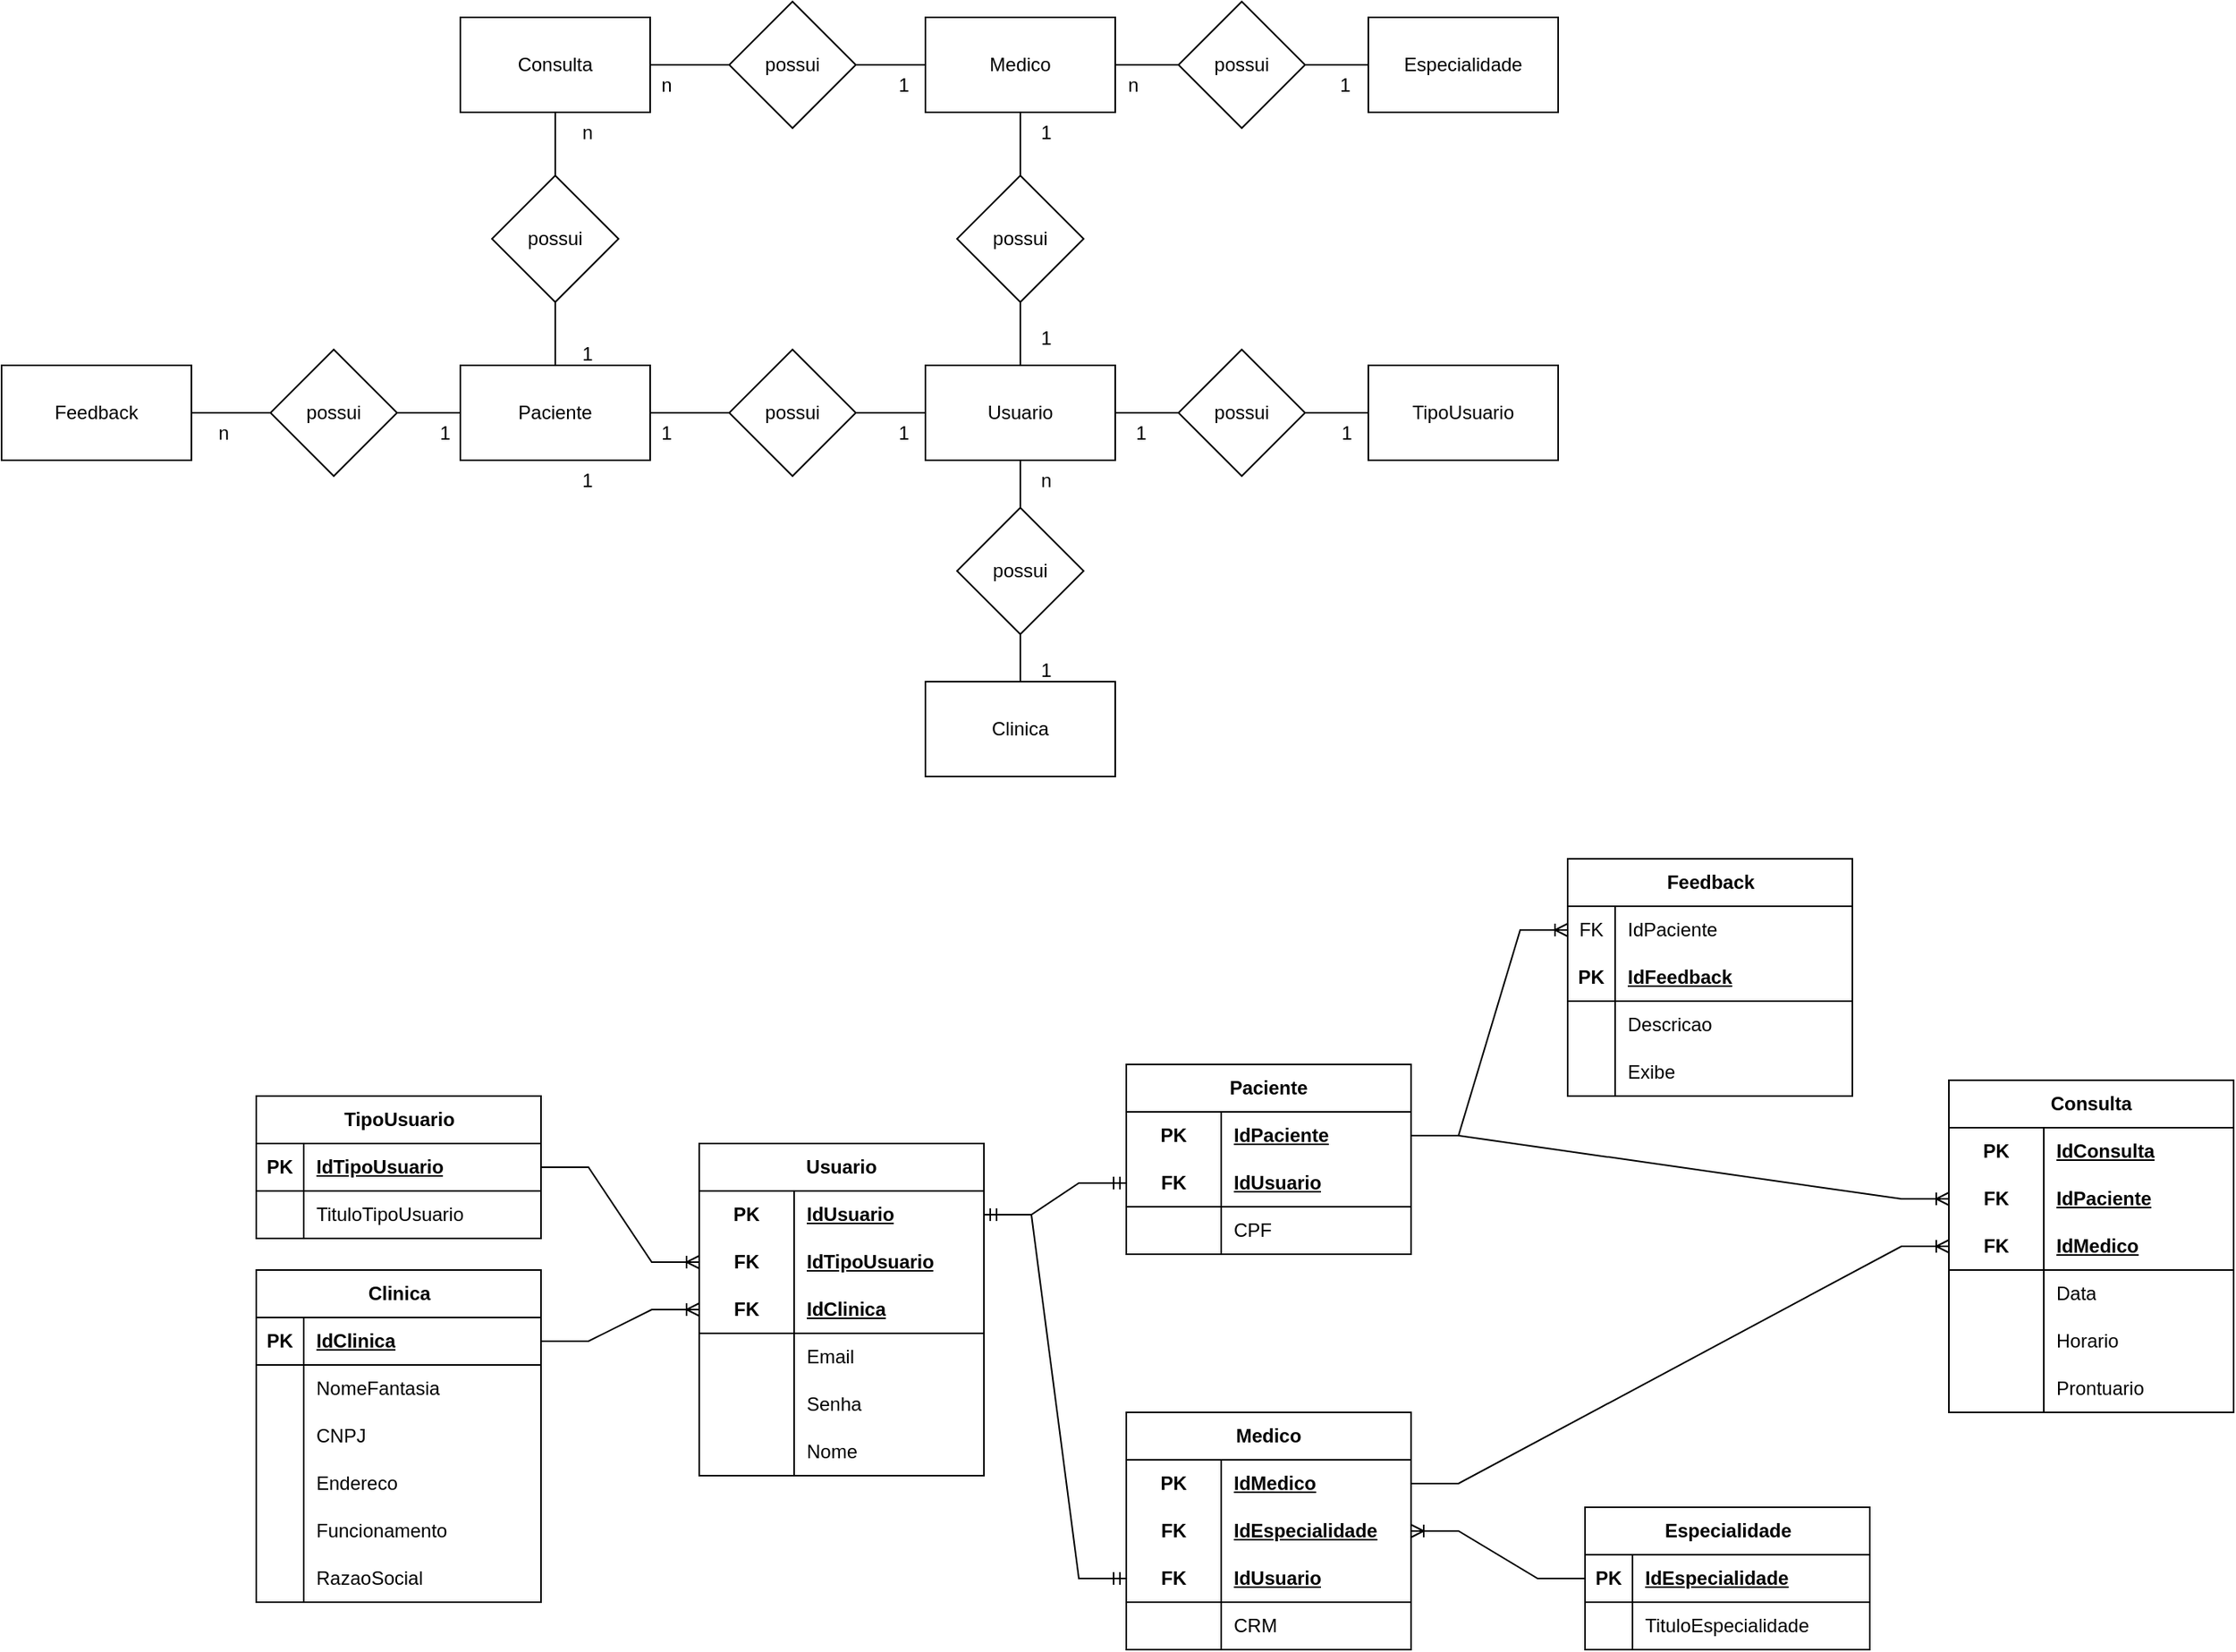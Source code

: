 <mxfile version="21.6.8" type="device">
  <diagram name="Página-1" id="-UqOvuyFnjue3LK-ySTj">
    <mxGraphModel dx="2062" dy="675" grid="1" gridSize="10" guides="1" tooltips="1" connect="1" arrows="1" fold="1" page="1" pageScale="1" pageWidth="827" pageHeight="1169" math="0" shadow="0">
      <root>
        <mxCell id="0" />
        <mxCell id="1" parent="0" />
        <mxCell id="-4detwqqvHJF_G9F6BvB-20" style="edgeStyle=orthogonalEdgeStyle;rounded=0;orthogonalLoop=1;jettySize=auto;html=1;endArrow=none;endFill=0;" parent="1" source="ED3dZGPAHlgf_PBoWWwv-1" target="ED3dZGPAHlgf_PBoWWwv-7" edge="1">
          <mxGeometry relative="1" as="geometry" />
        </mxCell>
        <mxCell id="-4detwqqvHJF_G9F6BvB-23" style="edgeStyle=orthogonalEdgeStyle;rounded=0;orthogonalLoop=1;jettySize=auto;html=1;endArrow=none;endFill=0;" parent="1" source="ED3dZGPAHlgf_PBoWWwv-1" target="-4detwqqvHJF_G9F6BvB-10" edge="1">
          <mxGeometry relative="1" as="geometry" />
        </mxCell>
        <mxCell id="-4detwqqvHJF_G9F6BvB-25" style="edgeStyle=orthogonalEdgeStyle;rounded=0;orthogonalLoop=1;jettySize=auto;html=1;endArrow=none;endFill=0;" parent="1" source="ED3dZGPAHlgf_PBoWWwv-1" target="-4detwqqvHJF_G9F6BvB-7" edge="1">
          <mxGeometry relative="1" as="geometry" />
        </mxCell>
        <mxCell id="ED3dZGPAHlgf_PBoWWwv-1" value="Usuario" style="rounded=0;whiteSpace=wrap;html=1;" parent="1" vertex="1">
          <mxGeometry x="414" y="240" width="120" height="60" as="geometry" />
        </mxCell>
        <mxCell id="ED3dZGPAHlgf_PBoWWwv-2" value="TipoUsuario" style="rounded=0;whiteSpace=wrap;html=1;" parent="1" vertex="1">
          <mxGeometry x="694" y="240" width="120" height="60" as="geometry" />
        </mxCell>
        <mxCell id="-4detwqqvHJF_G9F6BvB-27" style="edgeStyle=orthogonalEdgeStyle;rounded=0;orthogonalLoop=1;jettySize=auto;html=1;endArrow=none;endFill=0;" parent="1" source="ED3dZGPAHlgf_PBoWWwv-3" target="-4detwqqvHJF_G9F6BvB-12" edge="1">
          <mxGeometry relative="1" as="geometry" />
        </mxCell>
        <mxCell id="-4detwqqvHJF_G9F6BvB-29" style="edgeStyle=orthogonalEdgeStyle;rounded=0;orthogonalLoop=1;jettySize=auto;html=1;endArrow=none;endFill=0;" parent="1" source="ED3dZGPAHlgf_PBoWWwv-3" target="-4detwqqvHJF_G9F6BvB-13" edge="1">
          <mxGeometry relative="1" as="geometry" />
        </mxCell>
        <mxCell id="ED3dZGPAHlgf_PBoWWwv-3" value="Consulta" style="rounded=0;whiteSpace=wrap;html=1;" parent="1" vertex="1">
          <mxGeometry x="120" y="20" width="120" height="60" as="geometry" />
        </mxCell>
        <mxCell id="-4detwqqvHJF_G9F6BvB-18" style="edgeStyle=orthogonalEdgeStyle;rounded=0;orthogonalLoop=1;jettySize=auto;html=1;endArrow=none;endFill=0;" parent="1" source="ED3dZGPAHlgf_PBoWWwv-4" target="-4detwqqvHJF_G9F6BvB-11" edge="1">
          <mxGeometry relative="1" as="geometry" />
        </mxCell>
        <mxCell id="ED3dZGPAHlgf_PBoWWwv-4" value="Clinica" style="rounded=0;whiteSpace=wrap;html=1;" parent="1" vertex="1">
          <mxGeometry x="414" y="440" width="120" height="60" as="geometry" />
        </mxCell>
        <mxCell id="-4detwqqvHJF_G9F6BvB-22" style="edgeStyle=orthogonalEdgeStyle;rounded=0;orthogonalLoop=1;jettySize=auto;html=1;endArrow=none;endFill=0;" parent="1" source="ED3dZGPAHlgf_PBoWWwv-7" target="ED3dZGPAHlgf_PBoWWwv-2" edge="1">
          <mxGeometry relative="1" as="geometry" />
        </mxCell>
        <mxCell id="ED3dZGPAHlgf_PBoWWwv-7" value="possui" style="rhombus;whiteSpace=wrap;html=1;" parent="1" vertex="1">
          <mxGeometry x="574" y="230" width="80" height="80" as="geometry" />
        </mxCell>
        <mxCell id="-4detwqqvHJF_G9F6BvB-26" style="edgeStyle=orthogonalEdgeStyle;rounded=0;orthogonalLoop=1;jettySize=auto;html=1;endArrow=none;endFill=0;" parent="1" source="-4detwqqvHJF_G9F6BvB-7" target="-4detwqqvHJF_G9F6BvB-8" edge="1">
          <mxGeometry relative="1" as="geometry" />
        </mxCell>
        <mxCell id="-4detwqqvHJF_G9F6BvB-7" value="possui" style="rhombus;whiteSpace=wrap;html=1;" parent="1" vertex="1">
          <mxGeometry x="434" y="120" width="80" height="80" as="geometry" />
        </mxCell>
        <mxCell id="-4detwqqvHJF_G9F6BvB-31" style="edgeStyle=orthogonalEdgeStyle;rounded=0;orthogonalLoop=1;jettySize=auto;html=1;entryX=0;entryY=0.5;entryDx=0;entryDy=0;endArrow=none;endFill=0;" parent="1" source="-4detwqqvHJF_G9F6BvB-8" target="-4detwqqvHJF_G9F6BvB-14" edge="1">
          <mxGeometry relative="1" as="geometry" />
        </mxCell>
        <mxCell id="-4detwqqvHJF_G9F6BvB-8" value="Medico" style="rounded=0;whiteSpace=wrap;html=1;" parent="1" vertex="1">
          <mxGeometry x="414" y="20" width="120" height="60" as="geometry" />
        </mxCell>
        <mxCell id="-4detwqqvHJF_G9F6BvB-325" style="edgeStyle=orthogonalEdgeStyle;rounded=0;orthogonalLoop=1;jettySize=auto;html=1;endArrow=none;endFill=0;" parent="1" source="-4detwqqvHJF_G9F6BvB-9" target="-4detwqqvHJF_G9F6BvB-16" edge="1">
          <mxGeometry relative="1" as="geometry" />
        </mxCell>
        <mxCell id="-4detwqqvHJF_G9F6BvB-9" value="Paciente" style="rounded=0;whiteSpace=wrap;html=1;" parent="1" vertex="1">
          <mxGeometry x="120" y="240" width="120" height="60" as="geometry" />
        </mxCell>
        <mxCell id="-4detwqqvHJF_G9F6BvB-24" style="edgeStyle=orthogonalEdgeStyle;rounded=0;orthogonalLoop=1;jettySize=auto;html=1;endArrow=none;endFill=0;" parent="1" source="-4detwqqvHJF_G9F6BvB-10" target="-4detwqqvHJF_G9F6BvB-9" edge="1">
          <mxGeometry relative="1" as="geometry" />
        </mxCell>
        <mxCell id="-4detwqqvHJF_G9F6BvB-10" value="possui" style="rhombus;whiteSpace=wrap;html=1;" parent="1" vertex="1">
          <mxGeometry x="290" y="230" width="80" height="80" as="geometry" />
        </mxCell>
        <mxCell id="-4detwqqvHJF_G9F6BvB-19" style="edgeStyle=orthogonalEdgeStyle;rounded=0;orthogonalLoop=1;jettySize=auto;html=1;endArrow=none;endFill=0;" parent="1" source="-4detwqqvHJF_G9F6BvB-11" target="ED3dZGPAHlgf_PBoWWwv-1" edge="1">
          <mxGeometry relative="1" as="geometry" />
        </mxCell>
        <mxCell id="-4detwqqvHJF_G9F6BvB-11" value="possui" style="rhombus;whiteSpace=wrap;html=1;" parent="1" vertex="1">
          <mxGeometry x="434" y="330" width="80" height="80" as="geometry" />
        </mxCell>
        <mxCell id="-4detwqqvHJF_G9F6BvB-28" style="edgeStyle=orthogonalEdgeStyle;rounded=0;orthogonalLoop=1;jettySize=auto;html=1;endArrow=none;endFill=0;" parent="1" source="-4detwqqvHJF_G9F6BvB-12" target="-4detwqqvHJF_G9F6BvB-9" edge="1">
          <mxGeometry relative="1" as="geometry" />
        </mxCell>
        <mxCell id="-4detwqqvHJF_G9F6BvB-12" value="possui" style="rhombus;whiteSpace=wrap;html=1;" parent="1" vertex="1">
          <mxGeometry x="140" y="120" width="80" height="80" as="geometry" />
        </mxCell>
        <mxCell id="-4detwqqvHJF_G9F6BvB-30" style="edgeStyle=orthogonalEdgeStyle;rounded=0;orthogonalLoop=1;jettySize=auto;html=1;endArrow=none;endFill=0;" parent="1" source="-4detwqqvHJF_G9F6BvB-13" target="-4detwqqvHJF_G9F6BvB-8" edge="1">
          <mxGeometry relative="1" as="geometry" />
        </mxCell>
        <mxCell id="-4detwqqvHJF_G9F6BvB-13" value="possui" style="rhombus;whiteSpace=wrap;html=1;" parent="1" vertex="1">
          <mxGeometry x="290" y="10" width="80" height="80" as="geometry" />
        </mxCell>
        <mxCell id="-4detwqqvHJF_G9F6BvB-32" style="edgeStyle=orthogonalEdgeStyle;rounded=0;orthogonalLoop=1;jettySize=auto;html=1;endArrow=none;endFill=0;" parent="1" source="-4detwqqvHJF_G9F6BvB-14" target="-4detwqqvHJF_G9F6BvB-15" edge="1">
          <mxGeometry relative="1" as="geometry" />
        </mxCell>
        <mxCell id="-4detwqqvHJF_G9F6BvB-14" value="possui" style="rhombus;whiteSpace=wrap;html=1;" parent="1" vertex="1">
          <mxGeometry x="574" y="10" width="80" height="80" as="geometry" />
        </mxCell>
        <mxCell id="-4detwqqvHJF_G9F6BvB-15" value="Especialidade" style="rounded=0;whiteSpace=wrap;html=1;" parent="1" vertex="1">
          <mxGeometry x="694" y="20" width="120" height="60" as="geometry" />
        </mxCell>
        <mxCell id="-4detwqqvHJF_G9F6BvB-144" style="edgeStyle=orthogonalEdgeStyle;rounded=0;orthogonalLoop=1;jettySize=auto;html=1;endArrow=none;endFill=0;" parent="1" source="-4detwqqvHJF_G9F6BvB-16" target="-4detwqqvHJF_G9F6BvB-141" edge="1">
          <mxGeometry relative="1" as="geometry" />
        </mxCell>
        <mxCell id="-4detwqqvHJF_G9F6BvB-16" value="possui" style="rhombus;whiteSpace=wrap;html=1;" parent="1" vertex="1">
          <mxGeometry y="230" width="80" height="80" as="geometry" />
        </mxCell>
        <mxCell id="-4detwqqvHJF_G9F6BvB-35" value="1" style="text;html=1;align=center;verticalAlign=middle;resizable=0;points=[];autosize=1;strokeColor=none;fillColor=none;" parent="1" vertex="1">
          <mxGeometry x="475" y="418" width="30" height="30" as="geometry" />
        </mxCell>
        <mxCell id="-4detwqqvHJF_G9F6BvB-36" value="n" style="text;html=1;align=center;verticalAlign=middle;resizable=0;points=[];autosize=1;strokeColor=none;fillColor=none;" parent="1" vertex="1">
          <mxGeometry x="475" y="298" width="30" height="30" as="geometry" />
        </mxCell>
        <mxCell id="-4detwqqvHJF_G9F6BvB-37" value="1" style="text;html=1;align=center;verticalAlign=middle;resizable=0;points=[];autosize=1;strokeColor=none;fillColor=none;" parent="1" vertex="1">
          <mxGeometry x="535" y="268" width="30" height="30" as="geometry" />
        </mxCell>
        <mxCell id="-4detwqqvHJF_G9F6BvB-38" value="1" style="text;html=1;align=center;verticalAlign=middle;resizable=0;points=[];autosize=1;strokeColor=none;fillColor=none;" parent="1" vertex="1">
          <mxGeometry x="665" y="268" width="30" height="30" as="geometry" />
        </mxCell>
        <mxCell id="-4detwqqvHJF_G9F6BvB-39" value="1" style="text;html=1;align=center;verticalAlign=middle;resizable=0;points=[];autosize=1;strokeColor=none;fillColor=none;" parent="1" vertex="1">
          <mxGeometry x="385" y="268" width="30" height="30" as="geometry" />
        </mxCell>
        <mxCell id="-4detwqqvHJF_G9F6BvB-40" value="1" style="text;html=1;align=center;verticalAlign=middle;resizable=0;points=[];autosize=1;strokeColor=none;fillColor=none;" parent="1" vertex="1">
          <mxGeometry x="235" y="268" width="30" height="30" as="geometry" />
        </mxCell>
        <mxCell id="-4detwqqvHJF_G9F6BvB-41" value="1" style="text;html=1;align=center;verticalAlign=middle;resizable=0;points=[];autosize=1;strokeColor=none;fillColor=none;" parent="1" vertex="1">
          <mxGeometry x="475" y="208" width="30" height="30" as="geometry" />
        </mxCell>
        <mxCell id="-4detwqqvHJF_G9F6BvB-42" value="1" style="text;html=1;align=center;verticalAlign=middle;resizable=0;points=[];autosize=1;strokeColor=none;fillColor=none;" parent="1" vertex="1">
          <mxGeometry x="475" y="78" width="30" height="30" as="geometry" />
        </mxCell>
        <mxCell id="-4detwqqvHJF_G9F6BvB-43" value="1" style="text;html=1;align=center;verticalAlign=middle;resizable=0;points=[];autosize=1;strokeColor=none;fillColor=none;" parent="1" vertex="1">
          <mxGeometry x="185" y="218" width="30" height="30" as="geometry" />
        </mxCell>
        <mxCell id="-4detwqqvHJF_G9F6BvB-44" value="n" style="text;html=1;align=center;verticalAlign=middle;resizable=0;points=[];autosize=1;strokeColor=none;fillColor=none;" parent="1" vertex="1">
          <mxGeometry x="185" y="78" width="30" height="30" as="geometry" />
        </mxCell>
        <mxCell id="-4detwqqvHJF_G9F6BvB-45" value="1" style="text;html=1;align=center;verticalAlign=middle;resizable=0;points=[];autosize=1;strokeColor=none;fillColor=none;" parent="1" vertex="1">
          <mxGeometry x="385" y="48" width="30" height="30" as="geometry" />
        </mxCell>
        <mxCell id="-4detwqqvHJF_G9F6BvB-46" value="n" style="text;html=1;align=center;verticalAlign=middle;resizable=0;points=[];autosize=1;strokeColor=none;fillColor=none;" parent="1" vertex="1">
          <mxGeometry x="235" y="48" width="30" height="30" as="geometry" />
        </mxCell>
        <mxCell id="-4detwqqvHJF_G9F6BvB-47" value="n" style="text;html=1;align=center;verticalAlign=middle;resizable=0;points=[];autosize=1;strokeColor=none;fillColor=none;" parent="1" vertex="1">
          <mxGeometry x="530" y="48" width="30" height="30" as="geometry" />
        </mxCell>
        <mxCell id="-4detwqqvHJF_G9F6BvB-48" value="1" style="text;html=1;align=center;verticalAlign=middle;resizable=0;points=[];autosize=1;strokeColor=none;fillColor=none;" parent="1" vertex="1">
          <mxGeometry x="664" y="48" width="30" height="30" as="geometry" />
        </mxCell>
        <mxCell id="-4detwqqvHJF_G9F6BvB-49" value="1" style="text;html=1;align=center;verticalAlign=middle;resizable=0;points=[];autosize=1;strokeColor=none;fillColor=none;" parent="1" vertex="1">
          <mxGeometry x="185" y="298" width="30" height="30" as="geometry" />
        </mxCell>
        <mxCell id="-4detwqqvHJF_G9F6BvB-141" value="Feedback" style="rounded=0;whiteSpace=wrap;html=1;" parent="1" vertex="1">
          <mxGeometry x="-170" y="240" width="120" height="60" as="geometry" />
        </mxCell>
        <mxCell id="-4detwqqvHJF_G9F6BvB-191" value="Clinica" style="shape=table;startSize=30;container=1;collapsible=1;childLayout=tableLayout;fixedRows=1;rowLines=0;fontStyle=1;align=center;resizeLast=1;html=1;" parent="1" vertex="1">
          <mxGeometry x="-9" y="812" width="180" height="210" as="geometry" />
        </mxCell>
        <mxCell id="-4detwqqvHJF_G9F6BvB-192" value="" style="shape=tableRow;horizontal=0;startSize=0;swimlaneHead=0;swimlaneBody=0;fillColor=none;collapsible=0;dropTarget=0;points=[[0,0.5],[1,0.5]];portConstraint=eastwest;top=0;left=0;right=0;bottom=1;" parent="-4detwqqvHJF_G9F6BvB-191" vertex="1">
          <mxGeometry y="30" width="180" height="30" as="geometry" />
        </mxCell>
        <mxCell id="-4detwqqvHJF_G9F6BvB-193" value="PK" style="shape=partialRectangle;connectable=0;fillColor=none;top=0;left=0;bottom=0;right=0;fontStyle=1;overflow=hidden;whiteSpace=wrap;html=1;" parent="-4detwqqvHJF_G9F6BvB-192" vertex="1">
          <mxGeometry width="30" height="30" as="geometry">
            <mxRectangle width="30" height="30" as="alternateBounds" />
          </mxGeometry>
        </mxCell>
        <mxCell id="-4detwqqvHJF_G9F6BvB-194" value="IdClinica" style="shape=partialRectangle;connectable=0;fillColor=none;top=0;left=0;bottom=0;right=0;align=left;spacingLeft=6;fontStyle=5;overflow=hidden;whiteSpace=wrap;html=1;" parent="-4detwqqvHJF_G9F6BvB-192" vertex="1">
          <mxGeometry x="30" width="150" height="30" as="geometry">
            <mxRectangle width="150" height="30" as="alternateBounds" />
          </mxGeometry>
        </mxCell>
        <mxCell id="-4detwqqvHJF_G9F6BvB-195" value="" style="shape=tableRow;horizontal=0;startSize=0;swimlaneHead=0;swimlaneBody=0;fillColor=none;collapsible=0;dropTarget=0;points=[[0,0.5],[1,0.5]];portConstraint=eastwest;top=0;left=0;right=0;bottom=0;" parent="-4detwqqvHJF_G9F6BvB-191" vertex="1">
          <mxGeometry y="60" width="180" height="30" as="geometry" />
        </mxCell>
        <mxCell id="-4detwqqvHJF_G9F6BvB-196" value="" style="shape=partialRectangle;connectable=0;fillColor=none;top=0;left=0;bottom=0;right=0;editable=1;overflow=hidden;whiteSpace=wrap;html=1;" parent="-4detwqqvHJF_G9F6BvB-195" vertex="1">
          <mxGeometry width="30" height="30" as="geometry">
            <mxRectangle width="30" height="30" as="alternateBounds" />
          </mxGeometry>
        </mxCell>
        <mxCell id="-4detwqqvHJF_G9F6BvB-197" value="NomeFantasia" style="shape=partialRectangle;connectable=0;fillColor=none;top=0;left=0;bottom=0;right=0;align=left;spacingLeft=6;overflow=hidden;whiteSpace=wrap;html=1;" parent="-4detwqqvHJF_G9F6BvB-195" vertex="1">
          <mxGeometry x="30" width="150" height="30" as="geometry">
            <mxRectangle width="150" height="30" as="alternateBounds" />
          </mxGeometry>
        </mxCell>
        <mxCell id="-4detwqqvHJF_G9F6BvB-198" value="" style="shape=tableRow;horizontal=0;startSize=0;swimlaneHead=0;swimlaneBody=0;fillColor=none;collapsible=0;dropTarget=0;points=[[0,0.5],[1,0.5]];portConstraint=eastwest;top=0;left=0;right=0;bottom=0;" parent="-4detwqqvHJF_G9F6BvB-191" vertex="1">
          <mxGeometry y="90" width="180" height="30" as="geometry" />
        </mxCell>
        <mxCell id="-4detwqqvHJF_G9F6BvB-199" value="" style="shape=partialRectangle;connectable=0;fillColor=none;top=0;left=0;bottom=0;right=0;editable=1;overflow=hidden;whiteSpace=wrap;html=1;" parent="-4detwqqvHJF_G9F6BvB-198" vertex="1">
          <mxGeometry width="30" height="30" as="geometry">
            <mxRectangle width="30" height="30" as="alternateBounds" />
          </mxGeometry>
        </mxCell>
        <mxCell id="-4detwqqvHJF_G9F6BvB-200" value="CNPJ" style="shape=partialRectangle;connectable=0;fillColor=none;top=0;left=0;bottom=0;right=0;align=left;spacingLeft=6;overflow=hidden;whiteSpace=wrap;html=1;" parent="-4detwqqvHJF_G9F6BvB-198" vertex="1">
          <mxGeometry x="30" width="150" height="30" as="geometry">
            <mxRectangle width="150" height="30" as="alternateBounds" />
          </mxGeometry>
        </mxCell>
        <mxCell id="-4detwqqvHJF_G9F6BvB-201" value="" style="shape=tableRow;horizontal=0;startSize=0;swimlaneHead=0;swimlaneBody=0;fillColor=none;collapsible=0;dropTarget=0;points=[[0,0.5],[1,0.5]];portConstraint=eastwest;top=0;left=0;right=0;bottom=0;" parent="-4detwqqvHJF_G9F6BvB-191" vertex="1">
          <mxGeometry y="120" width="180" height="30" as="geometry" />
        </mxCell>
        <mxCell id="-4detwqqvHJF_G9F6BvB-202" value="" style="shape=partialRectangle;connectable=0;fillColor=none;top=0;left=0;bottom=0;right=0;editable=1;overflow=hidden;whiteSpace=wrap;html=1;" parent="-4detwqqvHJF_G9F6BvB-201" vertex="1">
          <mxGeometry width="30" height="30" as="geometry">
            <mxRectangle width="30" height="30" as="alternateBounds" />
          </mxGeometry>
        </mxCell>
        <mxCell id="-4detwqqvHJF_G9F6BvB-203" value="Endereco" style="shape=partialRectangle;connectable=0;fillColor=none;top=0;left=0;bottom=0;right=0;align=left;spacingLeft=6;overflow=hidden;whiteSpace=wrap;html=1;" parent="-4detwqqvHJF_G9F6BvB-201" vertex="1">
          <mxGeometry x="30" width="150" height="30" as="geometry">
            <mxRectangle width="150" height="30" as="alternateBounds" />
          </mxGeometry>
        </mxCell>
        <mxCell id="-4detwqqvHJF_G9F6BvB-204" style="shape=tableRow;horizontal=0;startSize=0;swimlaneHead=0;swimlaneBody=0;fillColor=none;collapsible=0;dropTarget=0;points=[[0,0.5],[1,0.5]];portConstraint=eastwest;top=0;left=0;right=0;bottom=0;" parent="-4detwqqvHJF_G9F6BvB-191" vertex="1">
          <mxGeometry y="150" width="180" height="30" as="geometry" />
        </mxCell>
        <mxCell id="-4detwqqvHJF_G9F6BvB-205" style="shape=partialRectangle;connectable=0;fillColor=none;top=0;left=0;bottom=0;right=0;editable=1;overflow=hidden;whiteSpace=wrap;html=1;" parent="-4detwqqvHJF_G9F6BvB-204" vertex="1">
          <mxGeometry width="30" height="30" as="geometry">
            <mxRectangle width="30" height="30" as="alternateBounds" />
          </mxGeometry>
        </mxCell>
        <mxCell id="-4detwqqvHJF_G9F6BvB-206" value="Funcionamento" style="shape=partialRectangle;connectable=0;fillColor=none;top=0;left=0;bottom=0;right=0;align=left;spacingLeft=6;overflow=hidden;whiteSpace=wrap;html=1;" parent="-4detwqqvHJF_G9F6BvB-204" vertex="1">
          <mxGeometry x="30" width="150" height="30" as="geometry">
            <mxRectangle width="150" height="30" as="alternateBounds" />
          </mxGeometry>
        </mxCell>
        <mxCell id="-4detwqqvHJF_G9F6BvB-207" style="shape=tableRow;horizontal=0;startSize=0;swimlaneHead=0;swimlaneBody=0;fillColor=none;collapsible=0;dropTarget=0;points=[[0,0.5],[1,0.5]];portConstraint=eastwest;top=0;left=0;right=0;bottom=0;" parent="-4detwqqvHJF_G9F6BvB-191" vertex="1">
          <mxGeometry y="180" width="180" height="30" as="geometry" />
        </mxCell>
        <mxCell id="-4detwqqvHJF_G9F6BvB-208" style="shape=partialRectangle;connectable=0;fillColor=none;top=0;left=0;bottom=0;right=0;editable=1;overflow=hidden;whiteSpace=wrap;html=1;" parent="-4detwqqvHJF_G9F6BvB-207" vertex="1">
          <mxGeometry width="30" height="30" as="geometry">
            <mxRectangle width="30" height="30" as="alternateBounds" />
          </mxGeometry>
        </mxCell>
        <mxCell id="-4detwqqvHJF_G9F6BvB-209" value="RazaoSocial" style="shape=partialRectangle;connectable=0;fillColor=none;top=0;left=0;bottom=0;right=0;align=left;spacingLeft=6;overflow=hidden;whiteSpace=wrap;html=1;" parent="-4detwqqvHJF_G9F6BvB-207" vertex="1">
          <mxGeometry x="30" width="150" height="30" as="geometry">
            <mxRectangle width="150" height="30" as="alternateBounds" />
          </mxGeometry>
        </mxCell>
        <mxCell id="-4detwqqvHJF_G9F6BvB-210" value="Usuario" style="shape=table;startSize=30;container=1;collapsible=1;childLayout=tableLayout;fixedRows=1;rowLines=0;fontStyle=1;align=center;resizeLast=1;html=1;whiteSpace=wrap;" parent="1" vertex="1">
          <mxGeometry x="271" y="732" width="180" height="210" as="geometry" />
        </mxCell>
        <mxCell id="-4detwqqvHJF_G9F6BvB-211" value="" style="shape=tableRow;horizontal=0;startSize=0;swimlaneHead=0;swimlaneBody=0;fillColor=none;collapsible=0;dropTarget=0;points=[[0,0.5],[1,0.5]];portConstraint=eastwest;top=0;left=0;right=0;bottom=0;html=1;" parent="-4detwqqvHJF_G9F6BvB-210" vertex="1">
          <mxGeometry y="30" width="180" height="30" as="geometry" />
        </mxCell>
        <mxCell id="-4detwqqvHJF_G9F6BvB-212" value="PK" style="shape=partialRectangle;connectable=0;fillColor=none;top=0;left=0;bottom=0;right=0;fontStyle=1;overflow=hidden;html=1;whiteSpace=wrap;" parent="-4detwqqvHJF_G9F6BvB-211" vertex="1">
          <mxGeometry width="60" height="30" as="geometry">
            <mxRectangle width="60" height="30" as="alternateBounds" />
          </mxGeometry>
        </mxCell>
        <mxCell id="-4detwqqvHJF_G9F6BvB-213" value="IdUsuario" style="shape=partialRectangle;connectable=0;fillColor=none;top=0;left=0;bottom=0;right=0;align=left;spacingLeft=6;fontStyle=5;overflow=hidden;html=1;whiteSpace=wrap;" parent="-4detwqqvHJF_G9F6BvB-211" vertex="1">
          <mxGeometry x="60" width="120" height="30" as="geometry">
            <mxRectangle width="120" height="30" as="alternateBounds" />
          </mxGeometry>
        </mxCell>
        <mxCell id="-4detwqqvHJF_G9F6BvB-214" style="shape=tableRow;horizontal=0;startSize=0;swimlaneHead=0;swimlaneBody=0;fillColor=none;collapsible=0;dropTarget=0;points=[[0,0.5],[1,0.5]];portConstraint=eastwest;top=0;left=0;right=0;bottom=0;html=1;" parent="-4detwqqvHJF_G9F6BvB-210" vertex="1">
          <mxGeometry y="60" width="180" height="30" as="geometry" />
        </mxCell>
        <mxCell id="-4detwqqvHJF_G9F6BvB-215" value="FK" style="shape=partialRectangle;connectable=0;fillColor=none;top=0;left=0;bottom=0;right=0;fontStyle=1;overflow=hidden;html=1;whiteSpace=wrap;" parent="-4detwqqvHJF_G9F6BvB-214" vertex="1">
          <mxGeometry width="60" height="30" as="geometry">
            <mxRectangle width="60" height="30" as="alternateBounds" />
          </mxGeometry>
        </mxCell>
        <mxCell id="-4detwqqvHJF_G9F6BvB-216" value="IdTipoUsuario" style="shape=partialRectangle;connectable=0;fillColor=none;top=0;left=0;bottom=0;right=0;align=left;spacingLeft=6;fontStyle=5;overflow=hidden;html=1;whiteSpace=wrap;" parent="-4detwqqvHJF_G9F6BvB-214" vertex="1">
          <mxGeometry x="60" width="120" height="30" as="geometry">
            <mxRectangle width="120" height="30" as="alternateBounds" />
          </mxGeometry>
        </mxCell>
        <mxCell id="-4detwqqvHJF_G9F6BvB-217" value="" style="shape=tableRow;horizontal=0;startSize=0;swimlaneHead=0;swimlaneBody=0;fillColor=none;collapsible=0;dropTarget=0;points=[[0,0.5],[1,0.5]];portConstraint=eastwest;top=0;left=0;right=0;bottom=1;html=1;" parent="-4detwqqvHJF_G9F6BvB-210" vertex="1">
          <mxGeometry y="90" width="180" height="30" as="geometry" />
        </mxCell>
        <mxCell id="-4detwqqvHJF_G9F6BvB-218" value="FK" style="shape=partialRectangle;connectable=0;fillColor=none;top=0;left=0;bottom=0;right=0;fontStyle=1;overflow=hidden;html=1;whiteSpace=wrap;" parent="-4detwqqvHJF_G9F6BvB-217" vertex="1">
          <mxGeometry width="60" height="30" as="geometry">
            <mxRectangle width="60" height="30" as="alternateBounds" />
          </mxGeometry>
        </mxCell>
        <mxCell id="-4detwqqvHJF_G9F6BvB-219" value="IdClinica" style="shape=partialRectangle;connectable=0;fillColor=none;top=0;left=0;bottom=0;right=0;align=left;spacingLeft=6;fontStyle=5;overflow=hidden;html=1;whiteSpace=wrap;" parent="-4detwqqvHJF_G9F6BvB-217" vertex="1">
          <mxGeometry x="60" width="120" height="30" as="geometry">
            <mxRectangle width="120" height="30" as="alternateBounds" />
          </mxGeometry>
        </mxCell>
        <mxCell id="-4detwqqvHJF_G9F6BvB-220" value="" style="shape=tableRow;horizontal=0;startSize=0;swimlaneHead=0;swimlaneBody=0;fillColor=none;collapsible=0;dropTarget=0;points=[[0,0.5],[1,0.5]];portConstraint=eastwest;top=0;left=0;right=0;bottom=0;html=1;" parent="-4detwqqvHJF_G9F6BvB-210" vertex="1">
          <mxGeometry y="120" width="180" height="30" as="geometry" />
        </mxCell>
        <mxCell id="-4detwqqvHJF_G9F6BvB-221" value="" style="shape=partialRectangle;connectable=0;fillColor=none;top=0;left=0;bottom=0;right=0;editable=1;overflow=hidden;html=1;whiteSpace=wrap;" parent="-4detwqqvHJF_G9F6BvB-220" vertex="1">
          <mxGeometry width="60" height="30" as="geometry">
            <mxRectangle width="60" height="30" as="alternateBounds" />
          </mxGeometry>
        </mxCell>
        <mxCell id="-4detwqqvHJF_G9F6BvB-222" value="Email" style="shape=partialRectangle;connectable=0;fillColor=none;top=0;left=0;bottom=0;right=0;align=left;spacingLeft=6;overflow=hidden;html=1;whiteSpace=wrap;" parent="-4detwqqvHJF_G9F6BvB-220" vertex="1">
          <mxGeometry x="60" width="120" height="30" as="geometry">
            <mxRectangle width="120" height="30" as="alternateBounds" />
          </mxGeometry>
        </mxCell>
        <mxCell id="-4detwqqvHJF_G9F6BvB-223" value="" style="shape=tableRow;horizontal=0;startSize=0;swimlaneHead=0;swimlaneBody=0;fillColor=none;collapsible=0;dropTarget=0;points=[[0,0.5],[1,0.5]];portConstraint=eastwest;top=0;left=0;right=0;bottom=0;html=1;" parent="-4detwqqvHJF_G9F6BvB-210" vertex="1">
          <mxGeometry y="150" width="180" height="30" as="geometry" />
        </mxCell>
        <mxCell id="-4detwqqvHJF_G9F6BvB-224" value="" style="shape=partialRectangle;connectable=0;fillColor=none;top=0;left=0;bottom=0;right=0;editable=1;overflow=hidden;html=1;whiteSpace=wrap;" parent="-4detwqqvHJF_G9F6BvB-223" vertex="1">
          <mxGeometry width="60" height="30" as="geometry">
            <mxRectangle width="60" height="30" as="alternateBounds" />
          </mxGeometry>
        </mxCell>
        <mxCell id="-4detwqqvHJF_G9F6BvB-225" value="Senha" style="shape=partialRectangle;connectable=0;fillColor=none;top=0;left=0;bottom=0;right=0;align=left;spacingLeft=6;overflow=hidden;html=1;whiteSpace=wrap;" parent="-4detwqqvHJF_G9F6BvB-223" vertex="1">
          <mxGeometry x="60" width="120" height="30" as="geometry">
            <mxRectangle width="120" height="30" as="alternateBounds" />
          </mxGeometry>
        </mxCell>
        <mxCell id="Hwdh1_Jk8Mh4FbTzOxhA-1" style="shape=tableRow;horizontal=0;startSize=0;swimlaneHead=0;swimlaneBody=0;fillColor=none;collapsible=0;dropTarget=0;points=[[0,0.5],[1,0.5]];portConstraint=eastwest;top=0;left=0;right=0;bottom=0;html=1;" vertex="1" parent="-4detwqqvHJF_G9F6BvB-210">
          <mxGeometry y="180" width="180" height="30" as="geometry" />
        </mxCell>
        <mxCell id="Hwdh1_Jk8Mh4FbTzOxhA-2" style="shape=partialRectangle;connectable=0;fillColor=none;top=0;left=0;bottom=0;right=0;editable=1;overflow=hidden;html=1;whiteSpace=wrap;" vertex="1" parent="Hwdh1_Jk8Mh4FbTzOxhA-1">
          <mxGeometry width="60" height="30" as="geometry">
            <mxRectangle width="60" height="30" as="alternateBounds" />
          </mxGeometry>
        </mxCell>
        <mxCell id="Hwdh1_Jk8Mh4FbTzOxhA-3" value="Nome" style="shape=partialRectangle;connectable=0;fillColor=none;top=0;left=0;bottom=0;right=0;align=left;spacingLeft=6;overflow=hidden;html=1;whiteSpace=wrap;" vertex="1" parent="Hwdh1_Jk8Mh4FbTzOxhA-1">
          <mxGeometry x="60" width="120" height="30" as="geometry">
            <mxRectangle width="120" height="30" as="alternateBounds" />
          </mxGeometry>
        </mxCell>
        <mxCell id="-4detwqqvHJF_G9F6BvB-226" value="TipoUsuario" style="shape=table;startSize=30;container=1;collapsible=1;childLayout=tableLayout;fixedRows=1;rowLines=0;fontStyle=1;align=center;resizeLast=1;html=1;" parent="1" vertex="1">
          <mxGeometry x="-9" y="702" width="180" height="90" as="geometry" />
        </mxCell>
        <mxCell id="-4detwqqvHJF_G9F6BvB-227" value="" style="shape=tableRow;horizontal=0;startSize=0;swimlaneHead=0;swimlaneBody=0;fillColor=none;collapsible=0;dropTarget=0;points=[[0,0.5],[1,0.5]];portConstraint=eastwest;top=0;left=0;right=0;bottom=1;" parent="-4detwqqvHJF_G9F6BvB-226" vertex="1">
          <mxGeometry y="30" width="180" height="30" as="geometry" />
        </mxCell>
        <mxCell id="-4detwqqvHJF_G9F6BvB-228" value="PK" style="shape=partialRectangle;connectable=0;fillColor=none;top=0;left=0;bottom=0;right=0;fontStyle=1;overflow=hidden;whiteSpace=wrap;html=1;" parent="-4detwqqvHJF_G9F6BvB-227" vertex="1">
          <mxGeometry width="30" height="30" as="geometry">
            <mxRectangle width="30" height="30" as="alternateBounds" />
          </mxGeometry>
        </mxCell>
        <mxCell id="-4detwqqvHJF_G9F6BvB-229" value="IdTipoUsuario" style="shape=partialRectangle;connectable=0;fillColor=none;top=0;left=0;bottom=0;right=0;align=left;spacingLeft=6;fontStyle=5;overflow=hidden;whiteSpace=wrap;html=1;" parent="-4detwqqvHJF_G9F6BvB-227" vertex="1">
          <mxGeometry x="30" width="150" height="30" as="geometry">
            <mxRectangle width="150" height="30" as="alternateBounds" />
          </mxGeometry>
        </mxCell>
        <mxCell id="-4detwqqvHJF_G9F6BvB-230" value="" style="shape=tableRow;horizontal=0;startSize=0;swimlaneHead=0;swimlaneBody=0;fillColor=none;collapsible=0;dropTarget=0;points=[[0,0.5],[1,0.5]];portConstraint=eastwest;top=0;left=0;right=0;bottom=0;" parent="-4detwqqvHJF_G9F6BvB-226" vertex="1">
          <mxGeometry y="60" width="180" height="30" as="geometry" />
        </mxCell>
        <mxCell id="-4detwqqvHJF_G9F6BvB-231" value="" style="shape=partialRectangle;connectable=0;fillColor=none;top=0;left=0;bottom=0;right=0;editable=1;overflow=hidden;whiteSpace=wrap;html=1;" parent="-4detwqqvHJF_G9F6BvB-230" vertex="1">
          <mxGeometry width="30" height="30" as="geometry">
            <mxRectangle width="30" height="30" as="alternateBounds" />
          </mxGeometry>
        </mxCell>
        <mxCell id="-4detwqqvHJF_G9F6BvB-232" value="TituloTipoUsuario" style="shape=partialRectangle;connectable=0;fillColor=none;top=0;left=0;bottom=0;right=0;align=left;spacingLeft=6;overflow=hidden;whiteSpace=wrap;html=1;" parent="-4detwqqvHJF_G9F6BvB-230" vertex="1">
          <mxGeometry x="30" width="150" height="30" as="geometry">
            <mxRectangle width="150" height="30" as="alternateBounds" />
          </mxGeometry>
        </mxCell>
        <mxCell id="-4detwqqvHJF_G9F6BvB-233" value="Paciente" style="shape=table;startSize=30;container=1;collapsible=1;childLayout=tableLayout;fixedRows=1;rowLines=0;fontStyle=1;align=center;resizeLast=1;html=1;whiteSpace=wrap;" parent="1" vertex="1">
          <mxGeometry x="541" y="682" width="180" height="120" as="geometry" />
        </mxCell>
        <mxCell id="-4detwqqvHJF_G9F6BvB-234" value="" style="shape=tableRow;horizontal=0;startSize=0;swimlaneHead=0;swimlaneBody=0;fillColor=none;collapsible=0;dropTarget=0;points=[[0,0.5],[1,0.5]];portConstraint=eastwest;top=0;left=0;right=0;bottom=0;html=1;" parent="-4detwqqvHJF_G9F6BvB-233" vertex="1">
          <mxGeometry y="30" width="180" height="30" as="geometry" />
        </mxCell>
        <mxCell id="-4detwqqvHJF_G9F6BvB-235" value="PK" style="shape=partialRectangle;connectable=0;fillColor=none;top=0;left=0;bottom=0;right=0;fontStyle=1;overflow=hidden;html=1;whiteSpace=wrap;" parent="-4detwqqvHJF_G9F6BvB-234" vertex="1">
          <mxGeometry width="60" height="30" as="geometry">
            <mxRectangle width="60" height="30" as="alternateBounds" />
          </mxGeometry>
        </mxCell>
        <mxCell id="-4detwqqvHJF_G9F6BvB-236" value="IdPaciente" style="shape=partialRectangle;connectable=0;fillColor=none;top=0;left=0;bottom=0;right=0;align=left;spacingLeft=6;fontStyle=5;overflow=hidden;html=1;whiteSpace=wrap;" parent="-4detwqqvHJF_G9F6BvB-234" vertex="1">
          <mxGeometry x="60" width="120" height="30" as="geometry">
            <mxRectangle width="120" height="30" as="alternateBounds" />
          </mxGeometry>
        </mxCell>
        <mxCell id="-4detwqqvHJF_G9F6BvB-237" value="" style="shape=tableRow;horizontal=0;startSize=0;swimlaneHead=0;swimlaneBody=0;fillColor=none;collapsible=0;dropTarget=0;points=[[0,0.5],[1,0.5]];portConstraint=eastwest;top=0;left=0;right=0;bottom=1;html=1;" parent="-4detwqqvHJF_G9F6BvB-233" vertex="1">
          <mxGeometry y="60" width="180" height="30" as="geometry" />
        </mxCell>
        <mxCell id="-4detwqqvHJF_G9F6BvB-238" value="FK" style="shape=partialRectangle;connectable=0;fillColor=none;top=0;left=0;bottom=0;right=0;fontStyle=1;overflow=hidden;html=1;whiteSpace=wrap;" parent="-4detwqqvHJF_G9F6BvB-237" vertex="1">
          <mxGeometry width="60" height="30" as="geometry">
            <mxRectangle width="60" height="30" as="alternateBounds" />
          </mxGeometry>
        </mxCell>
        <mxCell id="-4detwqqvHJF_G9F6BvB-239" value="IdUsuario" style="shape=partialRectangle;connectable=0;fillColor=none;top=0;left=0;bottom=0;right=0;align=left;spacingLeft=6;fontStyle=5;overflow=hidden;html=1;whiteSpace=wrap;" parent="-4detwqqvHJF_G9F6BvB-237" vertex="1">
          <mxGeometry x="60" width="120" height="30" as="geometry">
            <mxRectangle width="120" height="30" as="alternateBounds" />
          </mxGeometry>
        </mxCell>
        <mxCell id="-4detwqqvHJF_G9F6BvB-243" style="shape=tableRow;horizontal=0;startSize=0;swimlaneHead=0;swimlaneBody=0;fillColor=none;collapsible=0;dropTarget=0;points=[[0,0.5],[1,0.5]];portConstraint=eastwest;top=0;left=0;right=0;bottom=0;html=1;" parent="-4detwqqvHJF_G9F6BvB-233" vertex="1">
          <mxGeometry y="90" width="180" height="30" as="geometry" />
        </mxCell>
        <mxCell id="-4detwqqvHJF_G9F6BvB-244" style="shape=partialRectangle;connectable=0;fillColor=none;top=0;left=0;bottom=0;right=0;editable=1;overflow=hidden;html=1;whiteSpace=wrap;" parent="-4detwqqvHJF_G9F6BvB-243" vertex="1">
          <mxGeometry width="60" height="30" as="geometry">
            <mxRectangle width="60" height="30" as="alternateBounds" />
          </mxGeometry>
        </mxCell>
        <mxCell id="-4detwqqvHJF_G9F6BvB-245" value="CPF" style="shape=partialRectangle;connectable=0;fillColor=none;top=0;left=0;bottom=0;right=0;align=left;spacingLeft=6;overflow=hidden;html=1;whiteSpace=wrap;" parent="-4detwqqvHJF_G9F6BvB-243" vertex="1">
          <mxGeometry x="60" width="120" height="30" as="geometry">
            <mxRectangle width="120" height="30" as="alternateBounds" />
          </mxGeometry>
        </mxCell>
        <mxCell id="-4detwqqvHJF_G9F6BvB-246" value="Medico" style="shape=table;startSize=30;container=1;collapsible=1;childLayout=tableLayout;fixedRows=1;rowLines=0;fontStyle=1;align=center;resizeLast=1;html=1;whiteSpace=wrap;" parent="1" vertex="1">
          <mxGeometry x="541" y="902" width="180" height="150" as="geometry" />
        </mxCell>
        <mxCell id="-4detwqqvHJF_G9F6BvB-247" style="shape=tableRow;horizontal=0;startSize=0;swimlaneHead=0;swimlaneBody=0;fillColor=none;collapsible=0;dropTarget=0;points=[[0,0.5],[1,0.5]];portConstraint=eastwest;top=0;left=0;right=0;bottom=0;html=1;" parent="-4detwqqvHJF_G9F6BvB-246" vertex="1">
          <mxGeometry y="30" width="180" height="30" as="geometry" />
        </mxCell>
        <mxCell id="-4detwqqvHJF_G9F6BvB-248" value="PK" style="shape=partialRectangle;connectable=0;fillColor=none;top=0;left=0;bottom=0;right=0;fontStyle=1;overflow=hidden;html=1;whiteSpace=wrap;" parent="-4detwqqvHJF_G9F6BvB-247" vertex="1">
          <mxGeometry width="60" height="30" as="geometry">
            <mxRectangle width="60" height="30" as="alternateBounds" />
          </mxGeometry>
        </mxCell>
        <mxCell id="-4detwqqvHJF_G9F6BvB-249" value="IdMedico" style="shape=partialRectangle;connectable=0;fillColor=none;top=0;left=0;bottom=0;right=0;align=left;spacingLeft=6;fontStyle=5;overflow=hidden;html=1;whiteSpace=wrap;" parent="-4detwqqvHJF_G9F6BvB-247" vertex="1">
          <mxGeometry x="60" width="120" height="30" as="geometry">
            <mxRectangle width="120" height="30" as="alternateBounds" />
          </mxGeometry>
        </mxCell>
        <mxCell id="-4detwqqvHJF_G9F6BvB-250" value="" style="shape=tableRow;horizontal=0;startSize=0;swimlaneHead=0;swimlaneBody=0;fillColor=none;collapsible=0;dropTarget=0;points=[[0,0.5],[1,0.5]];portConstraint=eastwest;top=0;left=0;right=0;bottom=0;html=1;" parent="-4detwqqvHJF_G9F6BvB-246" vertex="1">
          <mxGeometry y="60" width="180" height="30" as="geometry" />
        </mxCell>
        <mxCell id="-4detwqqvHJF_G9F6BvB-251" value="FK" style="shape=partialRectangle;connectable=0;fillColor=none;top=0;left=0;bottom=0;right=0;fontStyle=1;overflow=hidden;html=1;whiteSpace=wrap;" parent="-4detwqqvHJF_G9F6BvB-250" vertex="1">
          <mxGeometry width="60" height="30" as="geometry">
            <mxRectangle width="60" height="30" as="alternateBounds" />
          </mxGeometry>
        </mxCell>
        <mxCell id="-4detwqqvHJF_G9F6BvB-252" value="IdEspecialidade" style="shape=partialRectangle;connectable=0;fillColor=none;top=0;left=0;bottom=0;right=0;align=left;spacingLeft=6;fontStyle=5;overflow=hidden;html=1;whiteSpace=wrap;" parent="-4detwqqvHJF_G9F6BvB-250" vertex="1">
          <mxGeometry x="60" width="120" height="30" as="geometry">
            <mxRectangle width="120" height="30" as="alternateBounds" />
          </mxGeometry>
        </mxCell>
        <mxCell id="-4detwqqvHJF_G9F6BvB-253" value="" style="shape=tableRow;horizontal=0;startSize=0;swimlaneHead=0;swimlaneBody=0;fillColor=none;collapsible=0;dropTarget=0;points=[[0,0.5],[1,0.5]];portConstraint=eastwest;top=0;left=0;right=0;bottom=1;html=1;" parent="-4detwqqvHJF_G9F6BvB-246" vertex="1">
          <mxGeometry y="90" width="180" height="30" as="geometry" />
        </mxCell>
        <mxCell id="-4detwqqvHJF_G9F6BvB-254" value="FK" style="shape=partialRectangle;connectable=0;fillColor=none;top=0;left=0;bottom=0;right=0;fontStyle=1;overflow=hidden;html=1;whiteSpace=wrap;" parent="-4detwqqvHJF_G9F6BvB-253" vertex="1">
          <mxGeometry width="60" height="30" as="geometry">
            <mxRectangle width="60" height="30" as="alternateBounds" />
          </mxGeometry>
        </mxCell>
        <mxCell id="-4detwqqvHJF_G9F6BvB-255" value="IdUsuario" style="shape=partialRectangle;connectable=0;fillColor=none;top=0;left=0;bottom=0;right=0;align=left;spacingLeft=6;fontStyle=5;overflow=hidden;html=1;whiteSpace=wrap;" parent="-4detwqqvHJF_G9F6BvB-253" vertex="1">
          <mxGeometry x="60" width="120" height="30" as="geometry">
            <mxRectangle width="120" height="30" as="alternateBounds" />
          </mxGeometry>
        </mxCell>
        <mxCell id="-4detwqqvHJF_G9F6BvB-259" style="shape=tableRow;horizontal=0;startSize=0;swimlaneHead=0;swimlaneBody=0;fillColor=none;collapsible=0;dropTarget=0;points=[[0,0.5],[1,0.5]];portConstraint=eastwest;top=0;left=0;right=0;bottom=0;html=1;" parent="-4detwqqvHJF_G9F6BvB-246" vertex="1">
          <mxGeometry y="120" width="180" height="30" as="geometry" />
        </mxCell>
        <mxCell id="-4detwqqvHJF_G9F6BvB-260" style="shape=partialRectangle;connectable=0;fillColor=none;top=0;left=0;bottom=0;right=0;editable=1;overflow=hidden;html=1;whiteSpace=wrap;" parent="-4detwqqvHJF_G9F6BvB-259" vertex="1">
          <mxGeometry width="60" height="30" as="geometry">
            <mxRectangle width="60" height="30" as="alternateBounds" />
          </mxGeometry>
        </mxCell>
        <mxCell id="-4detwqqvHJF_G9F6BvB-261" value="CRM" style="shape=partialRectangle;connectable=0;fillColor=none;top=0;left=0;bottom=0;right=0;align=left;spacingLeft=6;overflow=hidden;html=1;whiteSpace=wrap;" parent="-4detwqqvHJF_G9F6BvB-259" vertex="1">
          <mxGeometry x="60" width="120" height="30" as="geometry">
            <mxRectangle width="120" height="30" as="alternateBounds" />
          </mxGeometry>
        </mxCell>
        <mxCell id="-4detwqqvHJF_G9F6BvB-262" value="Especialidade" style="shape=table;startSize=30;container=1;collapsible=1;childLayout=tableLayout;fixedRows=1;rowLines=0;fontStyle=1;align=center;resizeLast=1;html=1;" parent="1" vertex="1">
          <mxGeometry x="831" y="962" width="180" height="90" as="geometry" />
        </mxCell>
        <mxCell id="-4detwqqvHJF_G9F6BvB-263" value="" style="shape=tableRow;horizontal=0;startSize=0;swimlaneHead=0;swimlaneBody=0;fillColor=none;collapsible=0;dropTarget=0;points=[[0,0.5],[1,0.5]];portConstraint=eastwest;top=0;left=0;right=0;bottom=1;" parent="-4detwqqvHJF_G9F6BvB-262" vertex="1">
          <mxGeometry y="30" width="180" height="30" as="geometry" />
        </mxCell>
        <mxCell id="-4detwqqvHJF_G9F6BvB-264" value="PK" style="shape=partialRectangle;connectable=0;fillColor=none;top=0;left=0;bottom=0;right=0;fontStyle=1;overflow=hidden;whiteSpace=wrap;html=1;" parent="-4detwqqvHJF_G9F6BvB-263" vertex="1">
          <mxGeometry width="30" height="30" as="geometry">
            <mxRectangle width="30" height="30" as="alternateBounds" />
          </mxGeometry>
        </mxCell>
        <mxCell id="-4detwqqvHJF_G9F6BvB-265" value="IdEspecialidade" style="shape=partialRectangle;connectable=0;fillColor=none;top=0;left=0;bottom=0;right=0;align=left;spacingLeft=6;fontStyle=5;overflow=hidden;whiteSpace=wrap;html=1;" parent="-4detwqqvHJF_G9F6BvB-263" vertex="1">
          <mxGeometry x="30" width="150" height="30" as="geometry">
            <mxRectangle width="150" height="30" as="alternateBounds" />
          </mxGeometry>
        </mxCell>
        <mxCell id="-4detwqqvHJF_G9F6BvB-321" style="shape=tableRow;horizontal=0;startSize=0;swimlaneHead=0;swimlaneBody=0;fillColor=none;collapsible=0;dropTarget=0;points=[[0,0.5],[1,0.5]];portConstraint=eastwest;top=0;left=0;right=0;bottom=1;" parent="-4detwqqvHJF_G9F6BvB-262" vertex="1">
          <mxGeometry y="60" width="180" height="30" as="geometry" />
        </mxCell>
        <mxCell id="-4detwqqvHJF_G9F6BvB-322" style="shape=partialRectangle;connectable=0;fillColor=none;top=0;left=0;bottom=0;right=0;fontStyle=1;overflow=hidden;whiteSpace=wrap;html=1;" parent="-4detwqqvHJF_G9F6BvB-321" vertex="1">
          <mxGeometry width="30" height="30" as="geometry">
            <mxRectangle width="30" height="30" as="alternateBounds" />
          </mxGeometry>
        </mxCell>
        <mxCell id="-4detwqqvHJF_G9F6BvB-323" value="TituloEspecialidade" style="shape=partialRectangle;connectable=0;fillColor=none;top=0;left=0;bottom=0;right=0;align=left;spacingLeft=6;fontStyle=0;overflow=hidden;whiteSpace=wrap;html=1;" parent="-4detwqqvHJF_G9F6BvB-321" vertex="1">
          <mxGeometry x="30" width="150" height="30" as="geometry">
            <mxRectangle width="150" height="30" as="alternateBounds" />
          </mxGeometry>
        </mxCell>
        <mxCell id="-4detwqqvHJF_G9F6BvB-266" value="Consulta" style="shape=table;startSize=30;container=1;collapsible=1;childLayout=tableLayout;fixedRows=1;rowLines=0;fontStyle=1;align=center;resizeLast=1;html=1;whiteSpace=wrap;" parent="1" vertex="1">
          <mxGeometry x="1061" y="692" width="180" height="210" as="geometry" />
        </mxCell>
        <mxCell id="-4detwqqvHJF_G9F6BvB-267" style="shape=tableRow;horizontal=0;startSize=0;swimlaneHead=0;swimlaneBody=0;fillColor=none;collapsible=0;dropTarget=0;points=[[0,0.5],[1,0.5]];portConstraint=eastwest;top=0;left=0;right=0;bottom=0;html=1;" parent="-4detwqqvHJF_G9F6BvB-266" vertex="1">
          <mxGeometry y="30" width="180" height="30" as="geometry" />
        </mxCell>
        <mxCell id="-4detwqqvHJF_G9F6BvB-268" value="PK" style="shape=partialRectangle;connectable=0;fillColor=none;top=0;left=0;bottom=0;right=0;fontStyle=1;overflow=hidden;html=1;whiteSpace=wrap;" parent="-4detwqqvHJF_G9F6BvB-267" vertex="1">
          <mxGeometry width="60" height="30" as="geometry">
            <mxRectangle width="60" height="30" as="alternateBounds" />
          </mxGeometry>
        </mxCell>
        <mxCell id="-4detwqqvHJF_G9F6BvB-269" value="IdConsulta" style="shape=partialRectangle;connectable=0;fillColor=none;top=0;left=0;bottom=0;right=0;align=left;spacingLeft=6;fontStyle=5;overflow=hidden;html=1;whiteSpace=wrap;" parent="-4detwqqvHJF_G9F6BvB-267" vertex="1">
          <mxGeometry x="60" width="120" height="30" as="geometry">
            <mxRectangle width="120" height="30" as="alternateBounds" />
          </mxGeometry>
        </mxCell>
        <mxCell id="-4detwqqvHJF_G9F6BvB-270" value="" style="shape=tableRow;horizontal=0;startSize=0;swimlaneHead=0;swimlaneBody=0;fillColor=none;collapsible=0;dropTarget=0;points=[[0,0.5],[1,0.5]];portConstraint=eastwest;top=0;left=0;right=0;bottom=0;html=1;" parent="-4detwqqvHJF_G9F6BvB-266" vertex="1">
          <mxGeometry y="60" width="180" height="30" as="geometry" />
        </mxCell>
        <mxCell id="-4detwqqvHJF_G9F6BvB-271" value="FK" style="shape=partialRectangle;connectable=0;fillColor=none;top=0;left=0;bottom=0;right=0;fontStyle=1;overflow=hidden;html=1;whiteSpace=wrap;" parent="-4detwqqvHJF_G9F6BvB-270" vertex="1">
          <mxGeometry width="60" height="30" as="geometry">
            <mxRectangle width="60" height="30" as="alternateBounds" />
          </mxGeometry>
        </mxCell>
        <mxCell id="-4detwqqvHJF_G9F6BvB-272" value="IdPaciente" style="shape=partialRectangle;connectable=0;fillColor=none;top=0;left=0;bottom=0;right=0;align=left;spacingLeft=6;fontStyle=5;overflow=hidden;html=1;whiteSpace=wrap;" parent="-4detwqqvHJF_G9F6BvB-270" vertex="1">
          <mxGeometry x="60" width="120" height="30" as="geometry">
            <mxRectangle width="120" height="30" as="alternateBounds" />
          </mxGeometry>
        </mxCell>
        <mxCell id="-4detwqqvHJF_G9F6BvB-273" value="" style="shape=tableRow;horizontal=0;startSize=0;swimlaneHead=0;swimlaneBody=0;fillColor=none;collapsible=0;dropTarget=0;points=[[0,0.5],[1,0.5]];portConstraint=eastwest;top=0;left=0;right=0;bottom=1;html=1;" parent="-4detwqqvHJF_G9F6BvB-266" vertex="1">
          <mxGeometry y="90" width="180" height="30" as="geometry" />
        </mxCell>
        <mxCell id="-4detwqqvHJF_G9F6BvB-274" value="FK" style="shape=partialRectangle;connectable=0;fillColor=none;top=0;left=0;bottom=0;right=0;fontStyle=1;overflow=hidden;html=1;whiteSpace=wrap;" parent="-4detwqqvHJF_G9F6BvB-273" vertex="1">
          <mxGeometry width="60" height="30" as="geometry">
            <mxRectangle width="60" height="30" as="alternateBounds" />
          </mxGeometry>
        </mxCell>
        <mxCell id="-4detwqqvHJF_G9F6BvB-275" value="IdMedico" style="shape=partialRectangle;connectable=0;fillColor=none;top=0;left=0;bottom=0;right=0;align=left;spacingLeft=6;fontStyle=5;overflow=hidden;html=1;whiteSpace=wrap;" parent="-4detwqqvHJF_G9F6BvB-273" vertex="1">
          <mxGeometry x="60" width="120" height="30" as="geometry">
            <mxRectangle width="120" height="30" as="alternateBounds" />
          </mxGeometry>
        </mxCell>
        <mxCell id="-4detwqqvHJF_G9F6BvB-276" value="" style="shape=tableRow;horizontal=0;startSize=0;swimlaneHead=0;swimlaneBody=0;fillColor=none;collapsible=0;dropTarget=0;points=[[0,0.5],[1,0.5]];portConstraint=eastwest;top=0;left=0;right=0;bottom=0;html=1;" parent="-4detwqqvHJF_G9F6BvB-266" vertex="1">
          <mxGeometry y="120" width="180" height="30" as="geometry" />
        </mxCell>
        <mxCell id="-4detwqqvHJF_G9F6BvB-277" value="" style="shape=partialRectangle;connectable=0;fillColor=none;top=0;left=0;bottom=0;right=0;editable=1;overflow=hidden;html=1;whiteSpace=wrap;" parent="-4detwqqvHJF_G9F6BvB-276" vertex="1">
          <mxGeometry width="60" height="30" as="geometry">
            <mxRectangle width="60" height="30" as="alternateBounds" />
          </mxGeometry>
        </mxCell>
        <mxCell id="-4detwqqvHJF_G9F6BvB-278" value="Data" style="shape=partialRectangle;connectable=0;fillColor=none;top=0;left=0;bottom=0;right=0;align=left;spacingLeft=6;overflow=hidden;html=1;whiteSpace=wrap;" parent="-4detwqqvHJF_G9F6BvB-276" vertex="1">
          <mxGeometry x="60" width="120" height="30" as="geometry">
            <mxRectangle width="120" height="30" as="alternateBounds" />
          </mxGeometry>
        </mxCell>
        <mxCell id="-4detwqqvHJF_G9F6BvB-292" style="shape=tableRow;horizontal=0;startSize=0;swimlaneHead=0;swimlaneBody=0;fillColor=none;collapsible=0;dropTarget=0;points=[[0,0.5],[1,0.5]];portConstraint=eastwest;top=0;left=0;right=0;bottom=0;html=1;" parent="-4detwqqvHJF_G9F6BvB-266" vertex="1">
          <mxGeometry y="150" width="180" height="30" as="geometry" />
        </mxCell>
        <mxCell id="-4detwqqvHJF_G9F6BvB-293" style="shape=partialRectangle;connectable=0;fillColor=none;top=0;left=0;bottom=0;right=0;editable=1;overflow=hidden;html=1;whiteSpace=wrap;" parent="-4detwqqvHJF_G9F6BvB-292" vertex="1">
          <mxGeometry width="60" height="30" as="geometry">
            <mxRectangle width="60" height="30" as="alternateBounds" />
          </mxGeometry>
        </mxCell>
        <mxCell id="-4detwqqvHJF_G9F6BvB-294" value="Horario" style="shape=partialRectangle;connectable=0;fillColor=none;top=0;left=0;bottom=0;right=0;align=left;spacingLeft=6;overflow=hidden;html=1;whiteSpace=wrap;" parent="-4detwqqvHJF_G9F6BvB-292" vertex="1">
          <mxGeometry x="60" width="120" height="30" as="geometry">
            <mxRectangle width="120" height="30" as="alternateBounds" />
          </mxGeometry>
        </mxCell>
        <mxCell id="-4detwqqvHJF_G9F6BvB-279" style="shape=tableRow;horizontal=0;startSize=0;swimlaneHead=0;swimlaneBody=0;fillColor=none;collapsible=0;dropTarget=0;points=[[0,0.5],[1,0.5]];portConstraint=eastwest;top=0;left=0;right=0;bottom=0;html=1;" parent="-4detwqqvHJF_G9F6BvB-266" vertex="1">
          <mxGeometry y="180" width="180" height="30" as="geometry" />
        </mxCell>
        <mxCell id="-4detwqqvHJF_G9F6BvB-280" style="shape=partialRectangle;connectable=0;fillColor=none;top=0;left=0;bottom=0;right=0;editable=1;overflow=hidden;html=1;whiteSpace=wrap;" parent="-4detwqqvHJF_G9F6BvB-279" vertex="1">
          <mxGeometry width="60" height="30" as="geometry">
            <mxRectangle width="60" height="30" as="alternateBounds" />
          </mxGeometry>
        </mxCell>
        <mxCell id="-4detwqqvHJF_G9F6BvB-281" value="Prontuario" style="shape=partialRectangle;connectable=0;fillColor=none;top=0;left=0;bottom=0;right=0;align=left;spacingLeft=6;overflow=hidden;html=1;whiteSpace=wrap;" parent="-4detwqqvHJF_G9F6BvB-279" vertex="1">
          <mxGeometry x="60" width="120" height="30" as="geometry">
            <mxRectangle width="120" height="30" as="alternateBounds" />
          </mxGeometry>
        </mxCell>
        <mxCell id="-4detwqqvHJF_G9F6BvB-282" value="" style="edgeStyle=entityRelationEdgeStyle;fontSize=12;html=1;endArrow=ERoneToMany;rounded=0;exitX=1;exitY=0.5;exitDx=0;exitDy=0;entryX=0;entryY=0.5;entryDx=0;entryDy=0;" parent="1" source="-4detwqqvHJF_G9F6BvB-192" target="-4detwqqvHJF_G9F6BvB-217" edge="1">
          <mxGeometry width="100" height="100" relative="1" as="geometry">
            <mxPoint x="301" y="1092" as="sourcePoint" />
            <mxPoint x="401" y="992" as="targetPoint" />
          </mxGeometry>
        </mxCell>
        <mxCell id="-4detwqqvHJF_G9F6BvB-283" value="" style="edgeStyle=entityRelationEdgeStyle;fontSize=12;html=1;endArrow=ERoneToMany;rounded=0;exitX=1;exitY=0.5;exitDx=0;exitDy=0;entryX=0;entryY=0.5;entryDx=0;entryDy=0;" parent="1" source="-4detwqqvHJF_G9F6BvB-227" target="-4detwqqvHJF_G9F6BvB-214" edge="1">
          <mxGeometry width="100" height="100" relative="1" as="geometry">
            <mxPoint x="206" y="652" as="sourcePoint" />
            <mxPoint x="306" y="632" as="targetPoint" />
          </mxGeometry>
        </mxCell>
        <mxCell id="-4detwqqvHJF_G9F6BvB-284" value="" style="edgeStyle=entityRelationEdgeStyle;fontSize=12;html=1;endArrow=ERmandOne;startArrow=ERmandOne;rounded=0;exitX=1;exitY=0.5;exitDx=0;exitDy=0;entryX=0;entryY=0.5;entryDx=0;entryDy=0;" parent="1" source="-4detwqqvHJF_G9F6BvB-211" target="-4detwqqvHJF_G9F6BvB-237" edge="1">
          <mxGeometry width="100" height="100" relative="1" as="geometry">
            <mxPoint x="371" y="1062" as="sourcePoint" />
            <mxPoint x="471" y="962" as="targetPoint" />
          </mxGeometry>
        </mxCell>
        <mxCell id="-4detwqqvHJF_G9F6BvB-285" value="" style="edgeStyle=entityRelationEdgeStyle;fontSize=12;html=1;endArrow=ERmandOne;startArrow=ERmandOne;rounded=0;exitX=1;exitY=0.5;exitDx=0;exitDy=0;entryX=0;entryY=0.5;entryDx=0;entryDy=0;" parent="1" source="-4detwqqvHJF_G9F6BvB-211" target="-4detwqqvHJF_G9F6BvB-253" edge="1">
          <mxGeometry width="100" height="100" relative="1" as="geometry">
            <mxPoint x="415" y="1022" as="sourcePoint" />
            <mxPoint x="505" y="1002" as="targetPoint" />
            <Array as="points">
              <mxPoint x="465" y="1022" />
            </Array>
          </mxGeometry>
        </mxCell>
        <mxCell id="-4detwqqvHJF_G9F6BvB-286" value="" style="edgeStyle=entityRelationEdgeStyle;fontSize=12;html=1;endArrow=ERoneToMany;rounded=0;exitX=1;exitY=0.5;exitDx=0;exitDy=0;entryX=0;entryY=0.5;entryDx=0;entryDy=0;" parent="1" source="-4detwqqvHJF_G9F6BvB-234" target="-4detwqqvHJF_G9F6BvB-270" edge="1">
          <mxGeometry width="100" height="100" relative="1" as="geometry">
            <mxPoint x="731" y="842" as="sourcePoint" />
            <mxPoint x="831" y="902" as="targetPoint" />
          </mxGeometry>
        </mxCell>
        <mxCell id="-4detwqqvHJF_G9F6BvB-287" value="" style="edgeStyle=entityRelationEdgeStyle;fontSize=12;html=1;endArrow=ERoneToMany;rounded=0;exitX=1;exitY=0.5;exitDx=0;exitDy=0;entryX=0;entryY=0.5;entryDx=0;entryDy=0;" parent="1" source="-4detwqqvHJF_G9F6BvB-247" target="-4detwqqvHJF_G9F6BvB-273" edge="1">
          <mxGeometry width="100" height="100" relative="1" as="geometry">
            <mxPoint x="751" y="1082" as="sourcePoint" />
            <mxPoint x="871" y="1122" as="targetPoint" />
          </mxGeometry>
        </mxCell>
        <mxCell id="-4detwqqvHJF_G9F6BvB-288" value="" style="edgeStyle=entityRelationEdgeStyle;fontSize=12;html=1;endArrow=ERoneToMany;rounded=0;exitX=0;exitY=0.5;exitDx=0;exitDy=0;entryX=1;entryY=0.5;entryDx=0;entryDy=0;" parent="1" source="-4detwqqvHJF_G9F6BvB-263" target="-4detwqqvHJF_G9F6BvB-250" edge="1">
          <mxGeometry width="100" height="100" relative="1" as="geometry">
            <mxPoint x="701" y="1222" as="sourcePoint" />
            <mxPoint x="801" y="1122" as="targetPoint" />
          </mxGeometry>
        </mxCell>
        <mxCell id="-4detwqqvHJF_G9F6BvB-295" value="Feedback" style="shape=table;startSize=30;container=1;collapsible=1;childLayout=tableLayout;fixedRows=1;rowLines=0;fontStyle=1;align=center;resizeLast=1;html=1;" parent="1" vertex="1">
          <mxGeometry x="820" y="552" width="180" height="150" as="geometry" />
        </mxCell>
        <mxCell id="-4detwqqvHJF_G9F6BvB-308" value="" style="shape=tableRow;horizontal=0;startSize=0;swimlaneHead=0;swimlaneBody=0;fillColor=none;collapsible=0;dropTarget=0;points=[[0,0.5],[1,0.5]];portConstraint=eastwest;top=0;left=0;right=0;bottom=0;" parent="-4detwqqvHJF_G9F6BvB-295" vertex="1">
          <mxGeometry y="30" width="180" height="30" as="geometry" />
        </mxCell>
        <mxCell id="-4detwqqvHJF_G9F6BvB-309" value="FK" style="shape=partialRectangle;connectable=0;fillColor=none;top=0;left=0;bottom=0;right=0;fontStyle=0;overflow=hidden;whiteSpace=wrap;html=1;" parent="-4detwqqvHJF_G9F6BvB-308" vertex="1">
          <mxGeometry width="30" height="30" as="geometry">
            <mxRectangle width="30" height="30" as="alternateBounds" />
          </mxGeometry>
        </mxCell>
        <mxCell id="-4detwqqvHJF_G9F6BvB-310" value="IdPaciente" style="shape=partialRectangle;connectable=0;fillColor=none;top=0;left=0;bottom=0;right=0;align=left;spacingLeft=6;fontStyle=0;overflow=hidden;whiteSpace=wrap;html=1;" parent="-4detwqqvHJF_G9F6BvB-308" vertex="1">
          <mxGeometry x="30" width="150" height="30" as="geometry">
            <mxRectangle width="150" height="30" as="alternateBounds" />
          </mxGeometry>
        </mxCell>
        <mxCell id="-4detwqqvHJF_G9F6BvB-296" value="" style="shape=tableRow;horizontal=0;startSize=0;swimlaneHead=0;swimlaneBody=0;fillColor=none;collapsible=0;dropTarget=0;points=[[0,0.5],[1,0.5]];portConstraint=eastwest;top=0;left=0;right=0;bottom=1;" parent="-4detwqqvHJF_G9F6BvB-295" vertex="1">
          <mxGeometry y="60" width="180" height="30" as="geometry" />
        </mxCell>
        <mxCell id="-4detwqqvHJF_G9F6BvB-297" value="PK" style="shape=partialRectangle;connectable=0;fillColor=none;top=0;left=0;bottom=0;right=0;fontStyle=1;overflow=hidden;whiteSpace=wrap;html=1;" parent="-4detwqqvHJF_G9F6BvB-296" vertex="1">
          <mxGeometry width="30" height="30" as="geometry">
            <mxRectangle width="30" height="30" as="alternateBounds" />
          </mxGeometry>
        </mxCell>
        <mxCell id="-4detwqqvHJF_G9F6BvB-298" value="IdFeedback" style="shape=partialRectangle;connectable=0;fillColor=none;top=0;left=0;bottom=0;right=0;align=left;spacingLeft=6;fontStyle=5;overflow=hidden;whiteSpace=wrap;html=1;" parent="-4detwqqvHJF_G9F6BvB-296" vertex="1">
          <mxGeometry x="30" width="150" height="30" as="geometry">
            <mxRectangle width="150" height="30" as="alternateBounds" />
          </mxGeometry>
        </mxCell>
        <mxCell id="-4detwqqvHJF_G9F6BvB-299" value="" style="shape=tableRow;horizontal=0;startSize=0;swimlaneHead=0;swimlaneBody=0;fillColor=none;collapsible=0;dropTarget=0;points=[[0,0.5],[1,0.5]];portConstraint=eastwest;top=0;left=0;right=0;bottom=0;" parent="-4detwqqvHJF_G9F6BvB-295" vertex="1">
          <mxGeometry y="90" width="180" height="30" as="geometry" />
        </mxCell>
        <mxCell id="-4detwqqvHJF_G9F6BvB-300" value="" style="shape=partialRectangle;connectable=0;fillColor=none;top=0;left=0;bottom=0;right=0;editable=1;overflow=hidden;whiteSpace=wrap;html=1;" parent="-4detwqqvHJF_G9F6BvB-299" vertex="1">
          <mxGeometry width="30" height="30" as="geometry">
            <mxRectangle width="30" height="30" as="alternateBounds" />
          </mxGeometry>
        </mxCell>
        <mxCell id="-4detwqqvHJF_G9F6BvB-301" value="Descricao" style="shape=partialRectangle;connectable=0;fillColor=none;top=0;left=0;bottom=0;right=0;align=left;spacingLeft=6;overflow=hidden;whiteSpace=wrap;html=1;" parent="-4detwqqvHJF_G9F6BvB-299" vertex="1">
          <mxGeometry x="30" width="150" height="30" as="geometry">
            <mxRectangle width="150" height="30" as="alternateBounds" />
          </mxGeometry>
        </mxCell>
        <mxCell id="-4detwqqvHJF_G9F6BvB-318" style="shape=tableRow;horizontal=0;startSize=0;swimlaneHead=0;swimlaneBody=0;fillColor=none;collapsible=0;dropTarget=0;points=[[0,0.5],[1,0.5]];portConstraint=eastwest;top=0;left=0;right=0;bottom=0;" parent="-4detwqqvHJF_G9F6BvB-295" vertex="1">
          <mxGeometry y="120" width="180" height="30" as="geometry" />
        </mxCell>
        <mxCell id="-4detwqqvHJF_G9F6BvB-319" style="shape=partialRectangle;connectable=0;fillColor=none;top=0;left=0;bottom=0;right=0;editable=1;overflow=hidden;whiteSpace=wrap;html=1;" parent="-4detwqqvHJF_G9F6BvB-318" vertex="1">
          <mxGeometry width="30" height="30" as="geometry">
            <mxRectangle width="30" height="30" as="alternateBounds" />
          </mxGeometry>
        </mxCell>
        <mxCell id="-4detwqqvHJF_G9F6BvB-320" value="Exibe" style="shape=partialRectangle;connectable=0;fillColor=none;top=0;left=0;bottom=0;right=0;align=left;spacingLeft=6;overflow=hidden;whiteSpace=wrap;html=1;" parent="-4detwqqvHJF_G9F6BvB-318" vertex="1">
          <mxGeometry x="30" width="150" height="30" as="geometry">
            <mxRectangle width="150" height="30" as="alternateBounds" />
          </mxGeometry>
        </mxCell>
        <mxCell id="-4detwqqvHJF_G9F6BvB-317" value="n" style="text;html=1;align=center;verticalAlign=middle;resizable=0;points=[];autosize=1;strokeColor=none;fillColor=none;" parent="1" vertex="1">
          <mxGeometry x="-45" y="268" width="30" height="30" as="geometry" />
        </mxCell>
        <mxCell id="-4detwqqvHJF_G9F6BvB-324" value="" style="edgeStyle=entityRelationEdgeStyle;fontSize=12;html=1;endArrow=ERoneToMany;rounded=0;exitX=1;exitY=0.5;exitDx=0;exitDy=0;entryX=0;entryY=0.5;entryDx=0;entryDy=0;" parent="1" source="-4detwqqvHJF_G9F6BvB-234" target="-4detwqqvHJF_G9F6BvB-308" edge="1">
          <mxGeometry width="100" height="100" relative="1" as="geometry">
            <mxPoint x="621" y="640" as="sourcePoint" />
            <mxPoint x="721" y="540" as="targetPoint" />
          </mxGeometry>
        </mxCell>
        <mxCell id="-4detwqqvHJF_G9F6BvB-327" value="1" style="text;html=1;align=center;verticalAlign=middle;resizable=0;points=[];autosize=1;strokeColor=none;fillColor=none;" parent="1" vertex="1">
          <mxGeometry x="95" y="268" width="30" height="30" as="geometry" />
        </mxCell>
      </root>
    </mxGraphModel>
  </diagram>
</mxfile>
